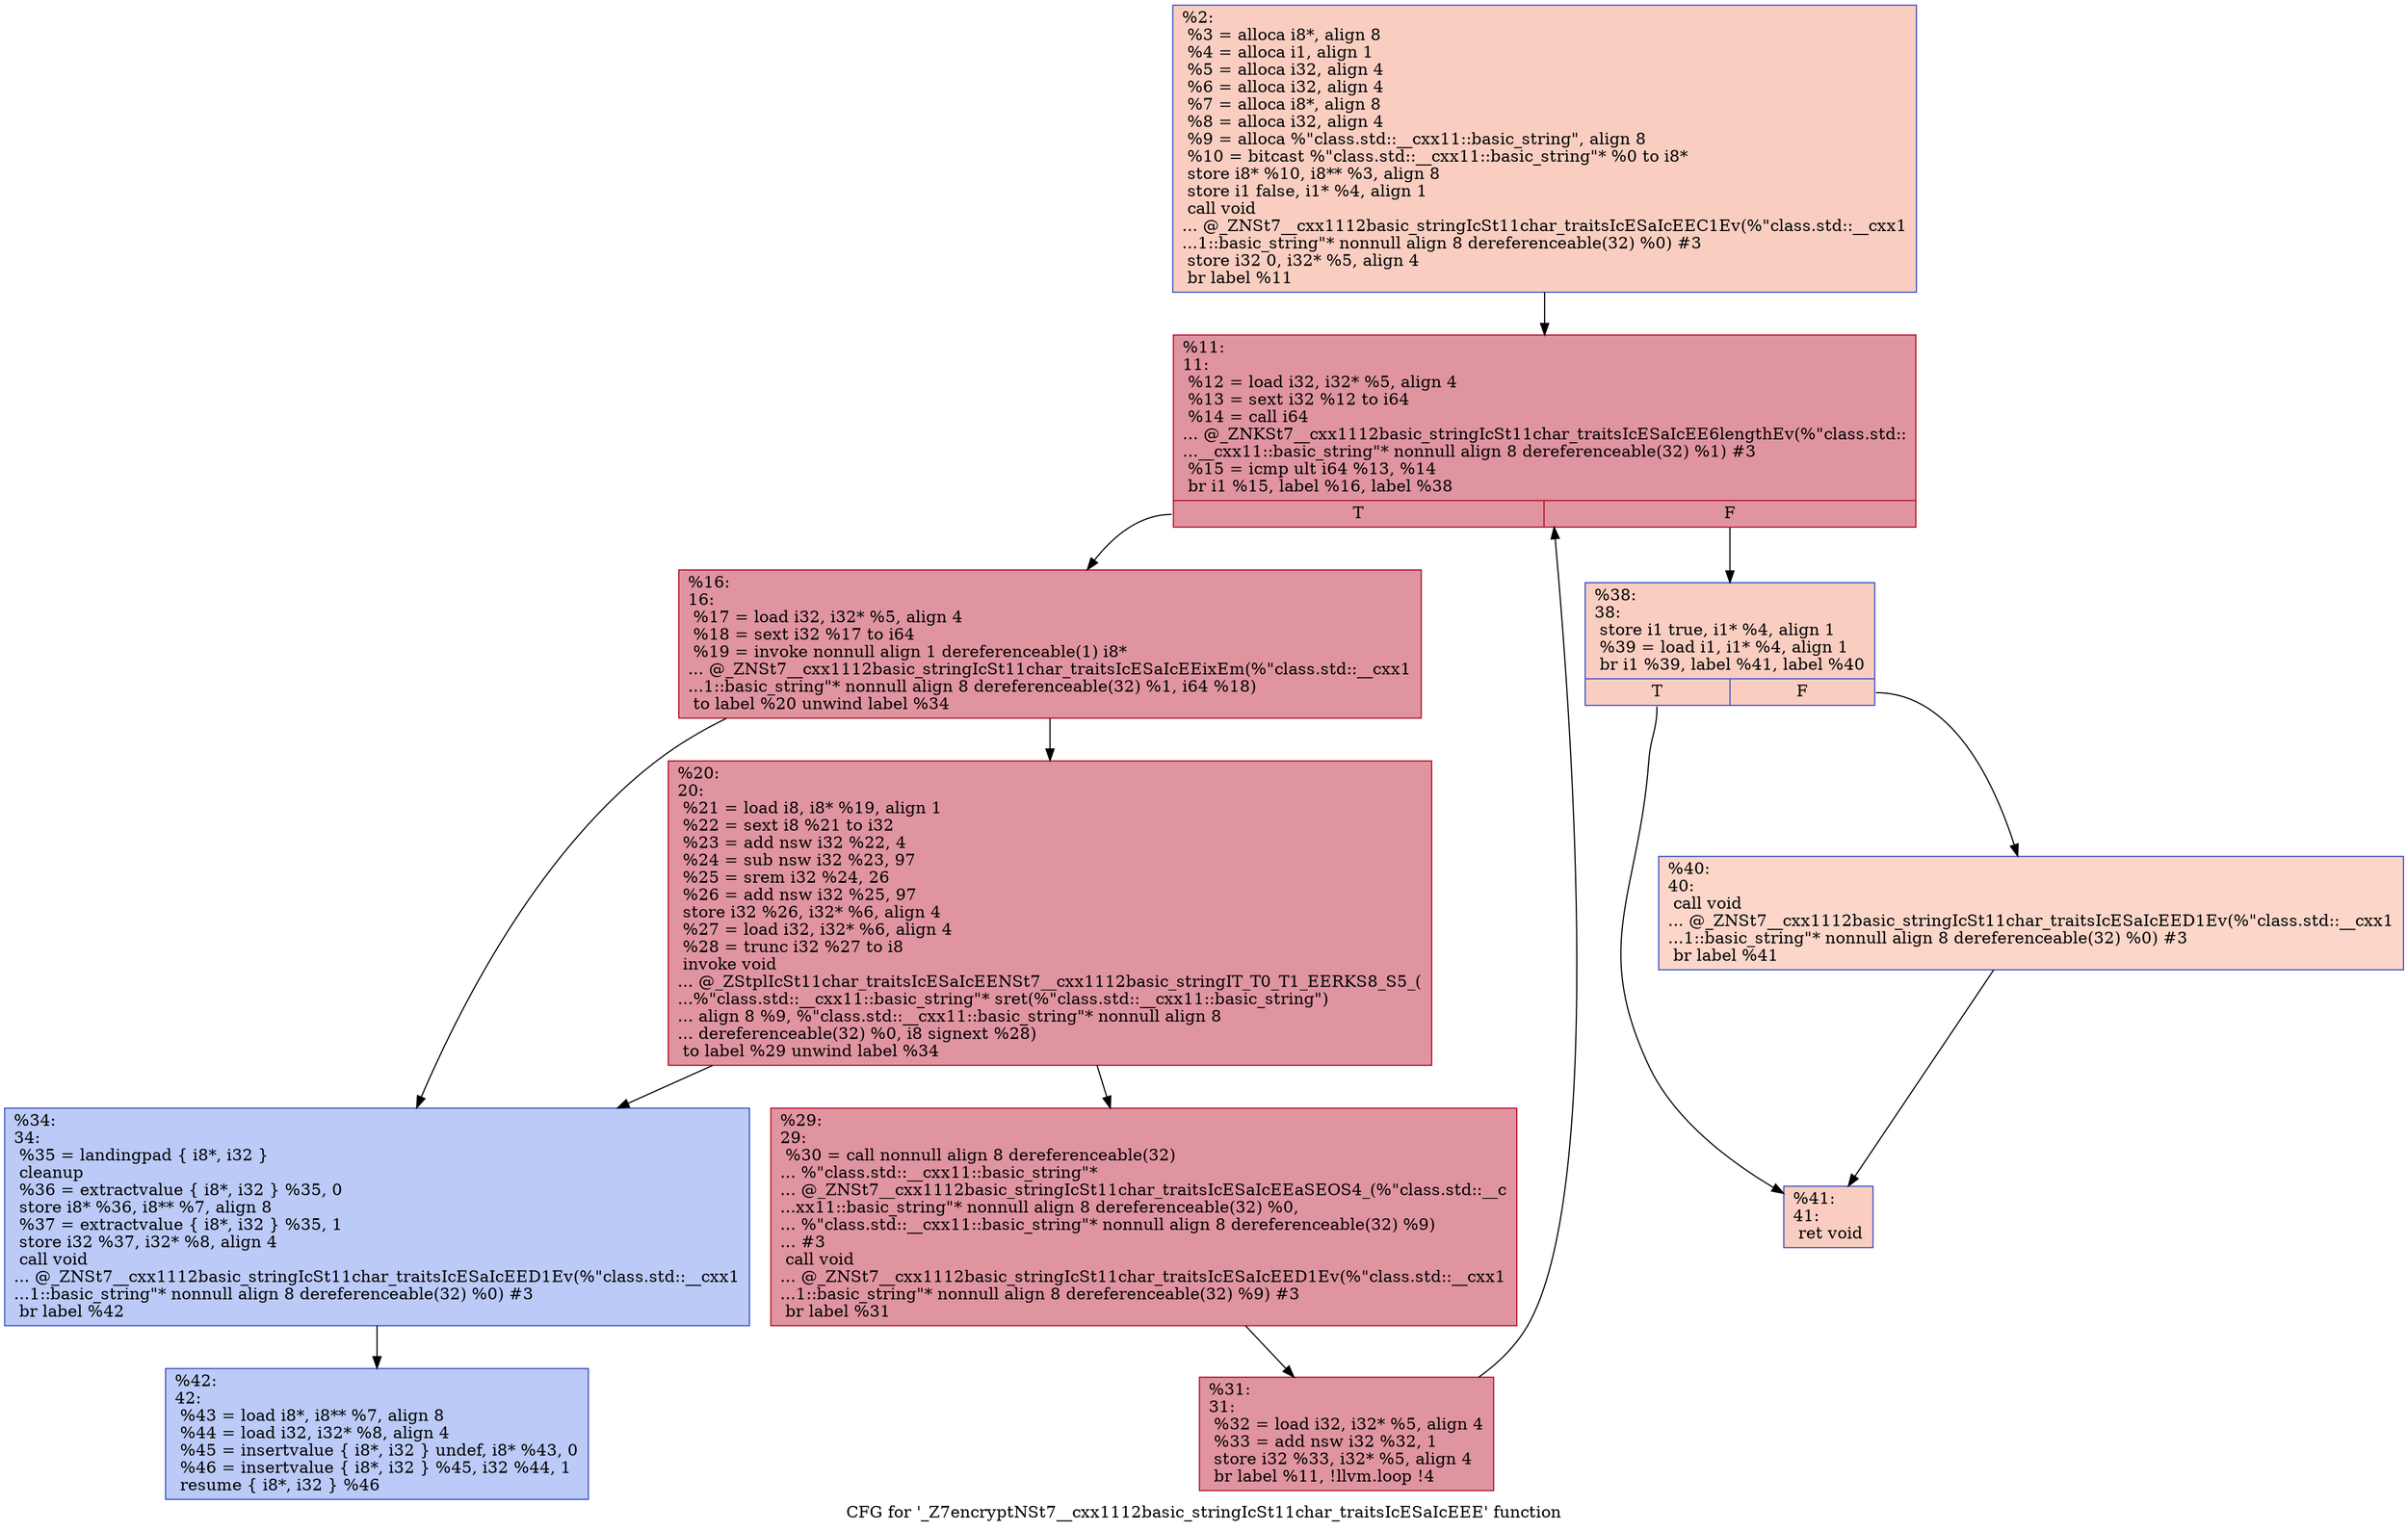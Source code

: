 digraph "CFG for '_Z7encryptNSt7__cxx1112basic_stringIcSt11char_traitsIcESaIcEEE' function" {
	label="CFG for '_Z7encryptNSt7__cxx1112basic_stringIcSt11char_traitsIcESaIcEEE' function";

	Node0x562044536a00 [shape=record,color="#3d50c3ff", style=filled, fillcolor="#f2907270",label="{%2:\l  %3 = alloca i8*, align 8\l  %4 = alloca i1, align 1\l  %5 = alloca i32, align 4\l  %6 = alloca i32, align 4\l  %7 = alloca i8*, align 8\l  %8 = alloca i32, align 4\l  %9 = alloca %\"class.std::__cxx11::basic_string\", align 8\l  %10 = bitcast %\"class.std::__cxx11::basic_string\"* %0 to i8*\l  store i8* %10, i8** %3, align 8\l  store i1 false, i1* %4, align 1\l  call void\l... @_ZNSt7__cxx1112basic_stringIcSt11char_traitsIcESaIcEEC1Ev(%\"class.std::__cxx1\l...1::basic_string\"* nonnull align 8 dereferenceable(32) %0) #3\l  store i32 0, i32* %5, align 4\l  br label %11\l}"];
	Node0x562044536a00 -> Node0x562044538020;
	Node0x562044538020 [shape=record,color="#b70d28ff", style=filled, fillcolor="#b70d2870",label="{%11:\l11:                                               \l  %12 = load i32, i32* %5, align 4\l  %13 = sext i32 %12 to i64\l  %14 = call i64\l... @_ZNKSt7__cxx1112basic_stringIcSt11char_traitsIcESaIcEE6lengthEv(%\"class.std::\l...__cxx11::basic_string\"* nonnull align 8 dereferenceable(32) %1) #3\l  %15 = icmp ult i64 %13, %14\l  br i1 %15, label %16, label %38\l|{<s0>T|<s1>F}}"];
	Node0x562044538020:s0 -> Node0x562044538980;
	Node0x562044538020:s1 -> Node0x562044538ce0;
	Node0x562044538980 [shape=record,color="#b70d28ff", style=filled, fillcolor="#b70d2870",label="{%16:\l16:                                               \l  %17 = load i32, i32* %5, align 4\l  %18 = sext i32 %17 to i64\l  %19 = invoke nonnull align 1 dereferenceable(1) i8*\l... @_ZNSt7__cxx1112basic_stringIcSt11char_traitsIcESaIcEEixEm(%\"class.std::__cxx1\l...1::basic_string\"* nonnull align 8 dereferenceable(32) %1, i64 %18)\l          to label %20 unwind label %34\l}"];
	Node0x562044538980 -> Node0x562044538f50;
	Node0x562044538980 -> Node0x562044538fa0;
	Node0x562044538f50 [shape=record,color="#b70d28ff", style=filled, fillcolor="#b70d2870",label="{%20:\l20:                                               \l  %21 = load i8, i8* %19, align 1\l  %22 = sext i8 %21 to i32\l  %23 = add nsw i32 %22, 4\l  %24 = sub nsw i32 %23, 97\l  %25 = srem i32 %24, 26\l  %26 = add nsw i32 %25, 97\l  store i32 %26, i32* %6, align 4\l  %27 = load i32, i32* %6, align 4\l  %28 = trunc i32 %27 to i8\l  invoke void\l... @_ZStplIcSt11char_traitsIcESaIcEENSt7__cxx1112basic_stringIT_T0_T1_EERKS8_S5_(\l...%\"class.std::__cxx11::basic_string\"* sret(%\"class.std::__cxx11::basic_string\")\l... align 8 %9, %\"class.std::__cxx11::basic_string\"* nonnull align 8\l... dereferenceable(32) %0, i8 signext %28)\l          to label %29 unwind label %34\l}"];
	Node0x562044538f50 -> Node0x562044539850;
	Node0x562044538f50 -> Node0x562044538fa0;
	Node0x562044539850 [shape=record,color="#b70d28ff", style=filled, fillcolor="#b70d2870",label="{%29:\l29:                                               \l  %30 = call nonnull align 8 dereferenceable(32)\l... %\"class.std::__cxx11::basic_string\"*\l... @_ZNSt7__cxx1112basic_stringIcSt11char_traitsIcESaIcEEaSEOS4_(%\"class.std::__c\l...xx11::basic_string\"* nonnull align 8 dereferenceable(32) %0,\l... %\"class.std::__cxx11::basic_string\"* nonnull align 8 dereferenceable(32) %9)\l... #3\l  call void\l... @_ZNSt7__cxx1112basic_stringIcSt11char_traitsIcESaIcEED1Ev(%\"class.std::__cxx1\l...1::basic_string\"* nonnull align 8 dereferenceable(32) %9) #3\l  br label %31\l}"];
	Node0x562044539850 -> Node0x562044539bd0;
	Node0x562044539bd0 [shape=record,color="#b70d28ff", style=filled, fillcolor="#b70d2870",label="{%31:\l31:                                               \l  %32 = load i32, i32* %5, align 4\l  %33 = add nsw i32 %32, 1\l  store i32 %33, i32* %5, align 4\l  br label %11, !llvm.loop !4\l}"];
	Node0x562044539bd0 -> Node0x562044538020;
	Node0x562044538fa0 [shape=record,color="#3d50c3ff", style=filled, fillcolor="#6687ed70",label="{%34:\l34:                                               \l  %35 = landingpad \{ i8*, i32 \}\l          cleanup\l  %36 = extractvalue \{ i8*, i32 \} %35, 0\l  store i8* %36, i8** %7, align 8\l  %37 = extractvalue \{ i8*, i32 \} %35, 1\l  store i32 %37, i32* %8, align 4\l  call void\l... @_ZNSt7__cxx1112basic_stringIcSt11char_traitsIcESaIcEED1Ev(%\"class.std::__cxx1\l...1::basic_string\"* nonnull align 8 dereferenceable(32) %0) #3\l  br label %42\l}"];
	Node0x562044538fa0 -> Node0x56204453b4d0;
	Node0x562044538ce0 [shape=record,color="#3d50c3ff", style=filled, fillcolor="#f2907270",label="{%38:\l38:                                               \l  store i1 true, i1* %4, align 1\l  %39 = load i1, i1* %4, align 1\l  br i1 %39, label %41, label %40\l|{<s0>T|<s1>F}}"];
	Node0x562044538ce0:s0 -> Node0x56204453b7f0;
	Node0x562044538ce0:s1 -> Node0x56204453b840;
	Node0x56204453b840 [shape=record,color="#3d50c3ff", style=filled, fillcolor="#f6a38570",label="{%40:\l40:                                               \l  call void\l... @_ZNSt7__cxx1112basic_stringIcSt11char_traitsIcESaIcEED1Ev(%\"class.std::__cxx1\l...1::basic_string\"* nonnull align 8 dereferenceable(32) %0) #3\l  br label %41\l}"];
	Node0x56204453b840 -> Node0x56204453b7f0;
	Node0x56204453b7f0 [shape=record,color="#3d50c3ff", style=filled, fillcolor="#f2907270",label="{%41:\l41:                                               \l  ret void\l}"];
	Node0x56204453b4d0 [shape=record,color="#3d50c3ff", style=filled, fillcolor="#6687ed70",label="{%42:\l42:                                               \l  %43 = load i8*, i8** %7, align 8\l  %44 = load i32, i32* %8, align 4\l  %45 = insertvalue \{ i8*, i32 \} undef, i8* %43, 0\l  %46 = insertvalue \{ i8*, i32 \} %45, i32 %44, 1\l  resume \{ i8*, i32 \} %46\l}"];
}
